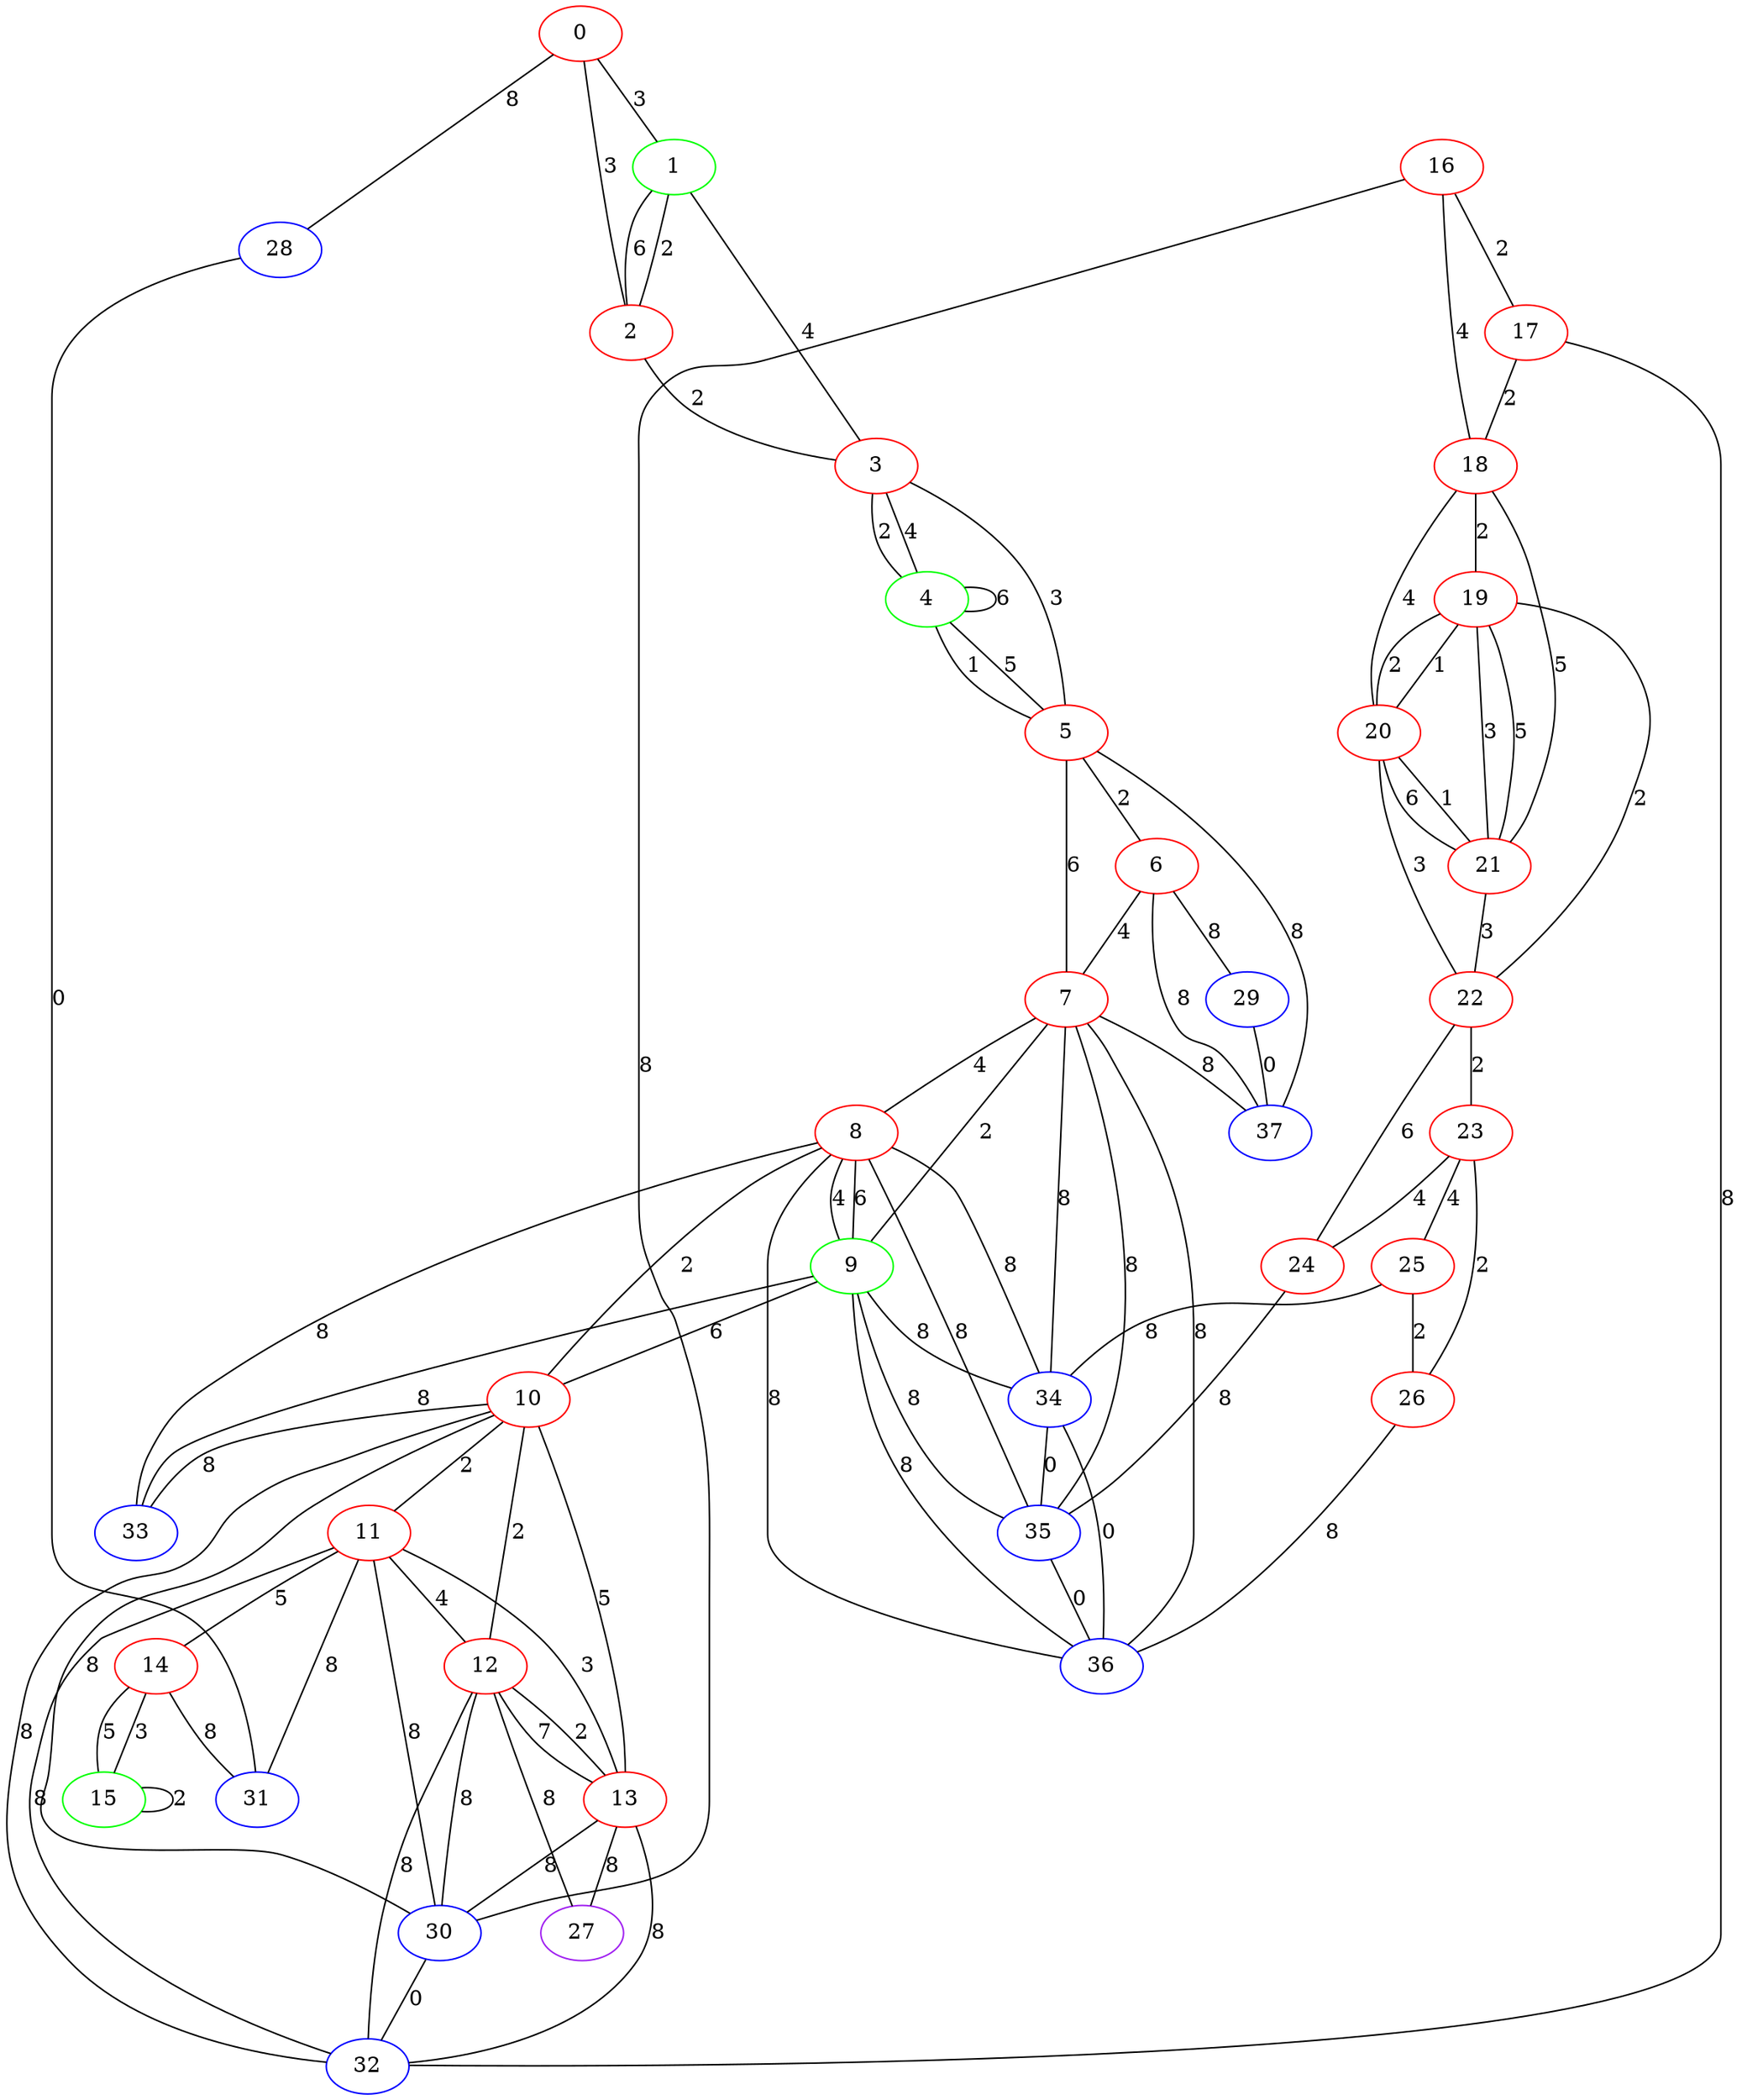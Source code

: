 graph "" {
0 [color=red, weight=1];
1 [color=green, weight=2];
2 [color=red, weight=1];
3 [color=red, weight=1];
4 [color=green, weight=2];
5 [color=red, weight=1];
6 [color=red, weight=1];
7 [color=red, weight=1];
8 [color=red, weight=1];
9 [color=green, weight=2];
10 [color=red, weight=1];
11 [color=red, weight=1];
12 [color=red, weight=1];
13 [color=red, weight=1];
14 [color=red, weight=1];
15 [color=green, weight=2];
16 [color=red, weight=1];
17 [color=red, weight=1];
18 [color=red, weight=1];
19 [color=red, weight=1];
20 [color=red, weight=1];
21 [color=red, weight=1];
22 [color=red, weight=1];
23 [color=red, weight=1];
24 [color=red, weight=1];
25 [color=red, weight=1];
26 [color=red, weight=1];
27 [color=purple, weight=4];
28 [color=blue, weight=3];
29 [color=blue, weight=3];
30 [color=blue, weight=3];
31 [color=blue, weight=3];
32 [color=blue, weight=3];
33 [color=blue, weight=3];
34 [color=blue, weight=3];
35 [color=blue, weight=3];
36 [color=blue, weight=3];
37 [color=blue, weight=3];
0 -- 1  [key=0, label=3];
0 -- 2  [key=0, label=3];
0 -- 28  [key=0, label=8];
1 -- 2  [key=0, label=6];
1 -- 2  [key=1, label=2];
1 -- 3  [key=0, label=4];
2 -- 3  [key=0, label=2];
3 -- 4  [key=0, label=2];
3 -- 4  [key=1, label=4];
3 -- 5  [key=0, label=3];
4 -- 4  [key=0, label=6];
4 -- 5  [key=0, label=5];
4 -- 5  [key=1, label=1];
5 -- 37  [key=0, label=8];
5 -- 6  [key=0, label=2];
5 -- 7  [key=0, label=6];
6 -- 37  [key=0, label=8];
6 -- 29  [key=0, label=8];
6 -- 7  [key=0, label=4];
7 -- 34  [key=0, label=8];
7 -- 35  [key=0, label=8];
7 -- 36  [key=0, label=8];
7 -- 8  [key=0, label=4];
7 -- 9  [key=0, label=2];
7 -- 37  [key=0, label=8];
8 -- 33  [key=0, label=8];
8 -- 34  [key=0, label=8];
8 -- 35  [key=0, label=8];
8 -- 36  [key=0, label=8];
8 -- 9  [key=0, label=6];
8 -- 9  [key=1, label=4];
8 -- 10  [key=0, label=2];
9 -- 33  [key=0, label=8];
9 -- 34  [key=0, label=8];
9 -- 35  [key=0, label=8];
9 -- 36  [key=0, label=8];
9 -- 10  [key=0, label=6];
10 -- 32  [key=0, label=8];
10 -- 33  [key=0, label=8];
10 -- 11  [key=0, label=2];
10 -- 12  [key=0, label=2];
10 -- 13  [key=0, label=5];
10 -- 30  [key=0, label=8];
11 -- 32  [key=0, label=8];
11 -- 12  [key=0, label=4];
11 -- 13  [key=0, label=3];
11 -- 14  [key=0, label=5];
11 -- 30  [key=0, label=8];
11 -- 31  [key=0, label=8];
12 -- 32  [key=0, label=8];
12 -- 13  [key=0, label=7];
12 -- 13  [key=1, label=2];
12 -- 27  [key=0, label=8];
12 -- 30  [key=0, label=8];
13 -- 32  [key=0, label=8];
13 -- 27  [key=0, label=8];
13 -- 30  [key=0, label=8];
14 -- 31  [key=0, label=8];
14 -- 15  [key=0, label=5];
14 -- 15  [key=1, label=3];
15 -- 15  [key=0, label=2];
16 -- 17  [key=0, label=2];
16 -- 18  [key=0, label=4];
16 -- 30  [key=0, label=8];
17 -- 32  [key=0, label=8];
17 -- 18  [key=0, label=2];
18 -- 19  [key=0, label=2];
18 -- 20  [key=0, label=4];
18 -- 21  [key=0, label=5];
19 -- 20  [key=0, label=2];
19 -- 20  [key=1, label=1];
19 -- 21  [key=0, label=3];
19 -- 21  [key=1, label=5];
19 -- 22  [key=0, label=2];
20 -- 21  [key=0, label=1];
20 -- 21  [key=1, label=6];
20 -- 22  [key=0, label=3];
21 -- 22  [key=0, label=3];
22 -- 24  [key=0, label=6];
22 -- 23  [key=0, label=2];
23 -- 24  [key=0, label=4];
23 -- 25  [key=0, label=4];
23 -- 26  [key=0, label=2];
24 -- 35  [key=0, label=8];
25 -- 26  [key=0, label=2];
25 -- 34  [key=0, label=8];
26 -- 36  [key=0, label=8];
28 -- 31  [key=0, label=0];
29 -- 37  [key=0, label=0];
30 -- 32  [key=0, label=0];
34 -- 35  [key=0, label=0];
34 -- 36  [key=0, label=0];
35 -- 36  [key=0, label=0];
}
